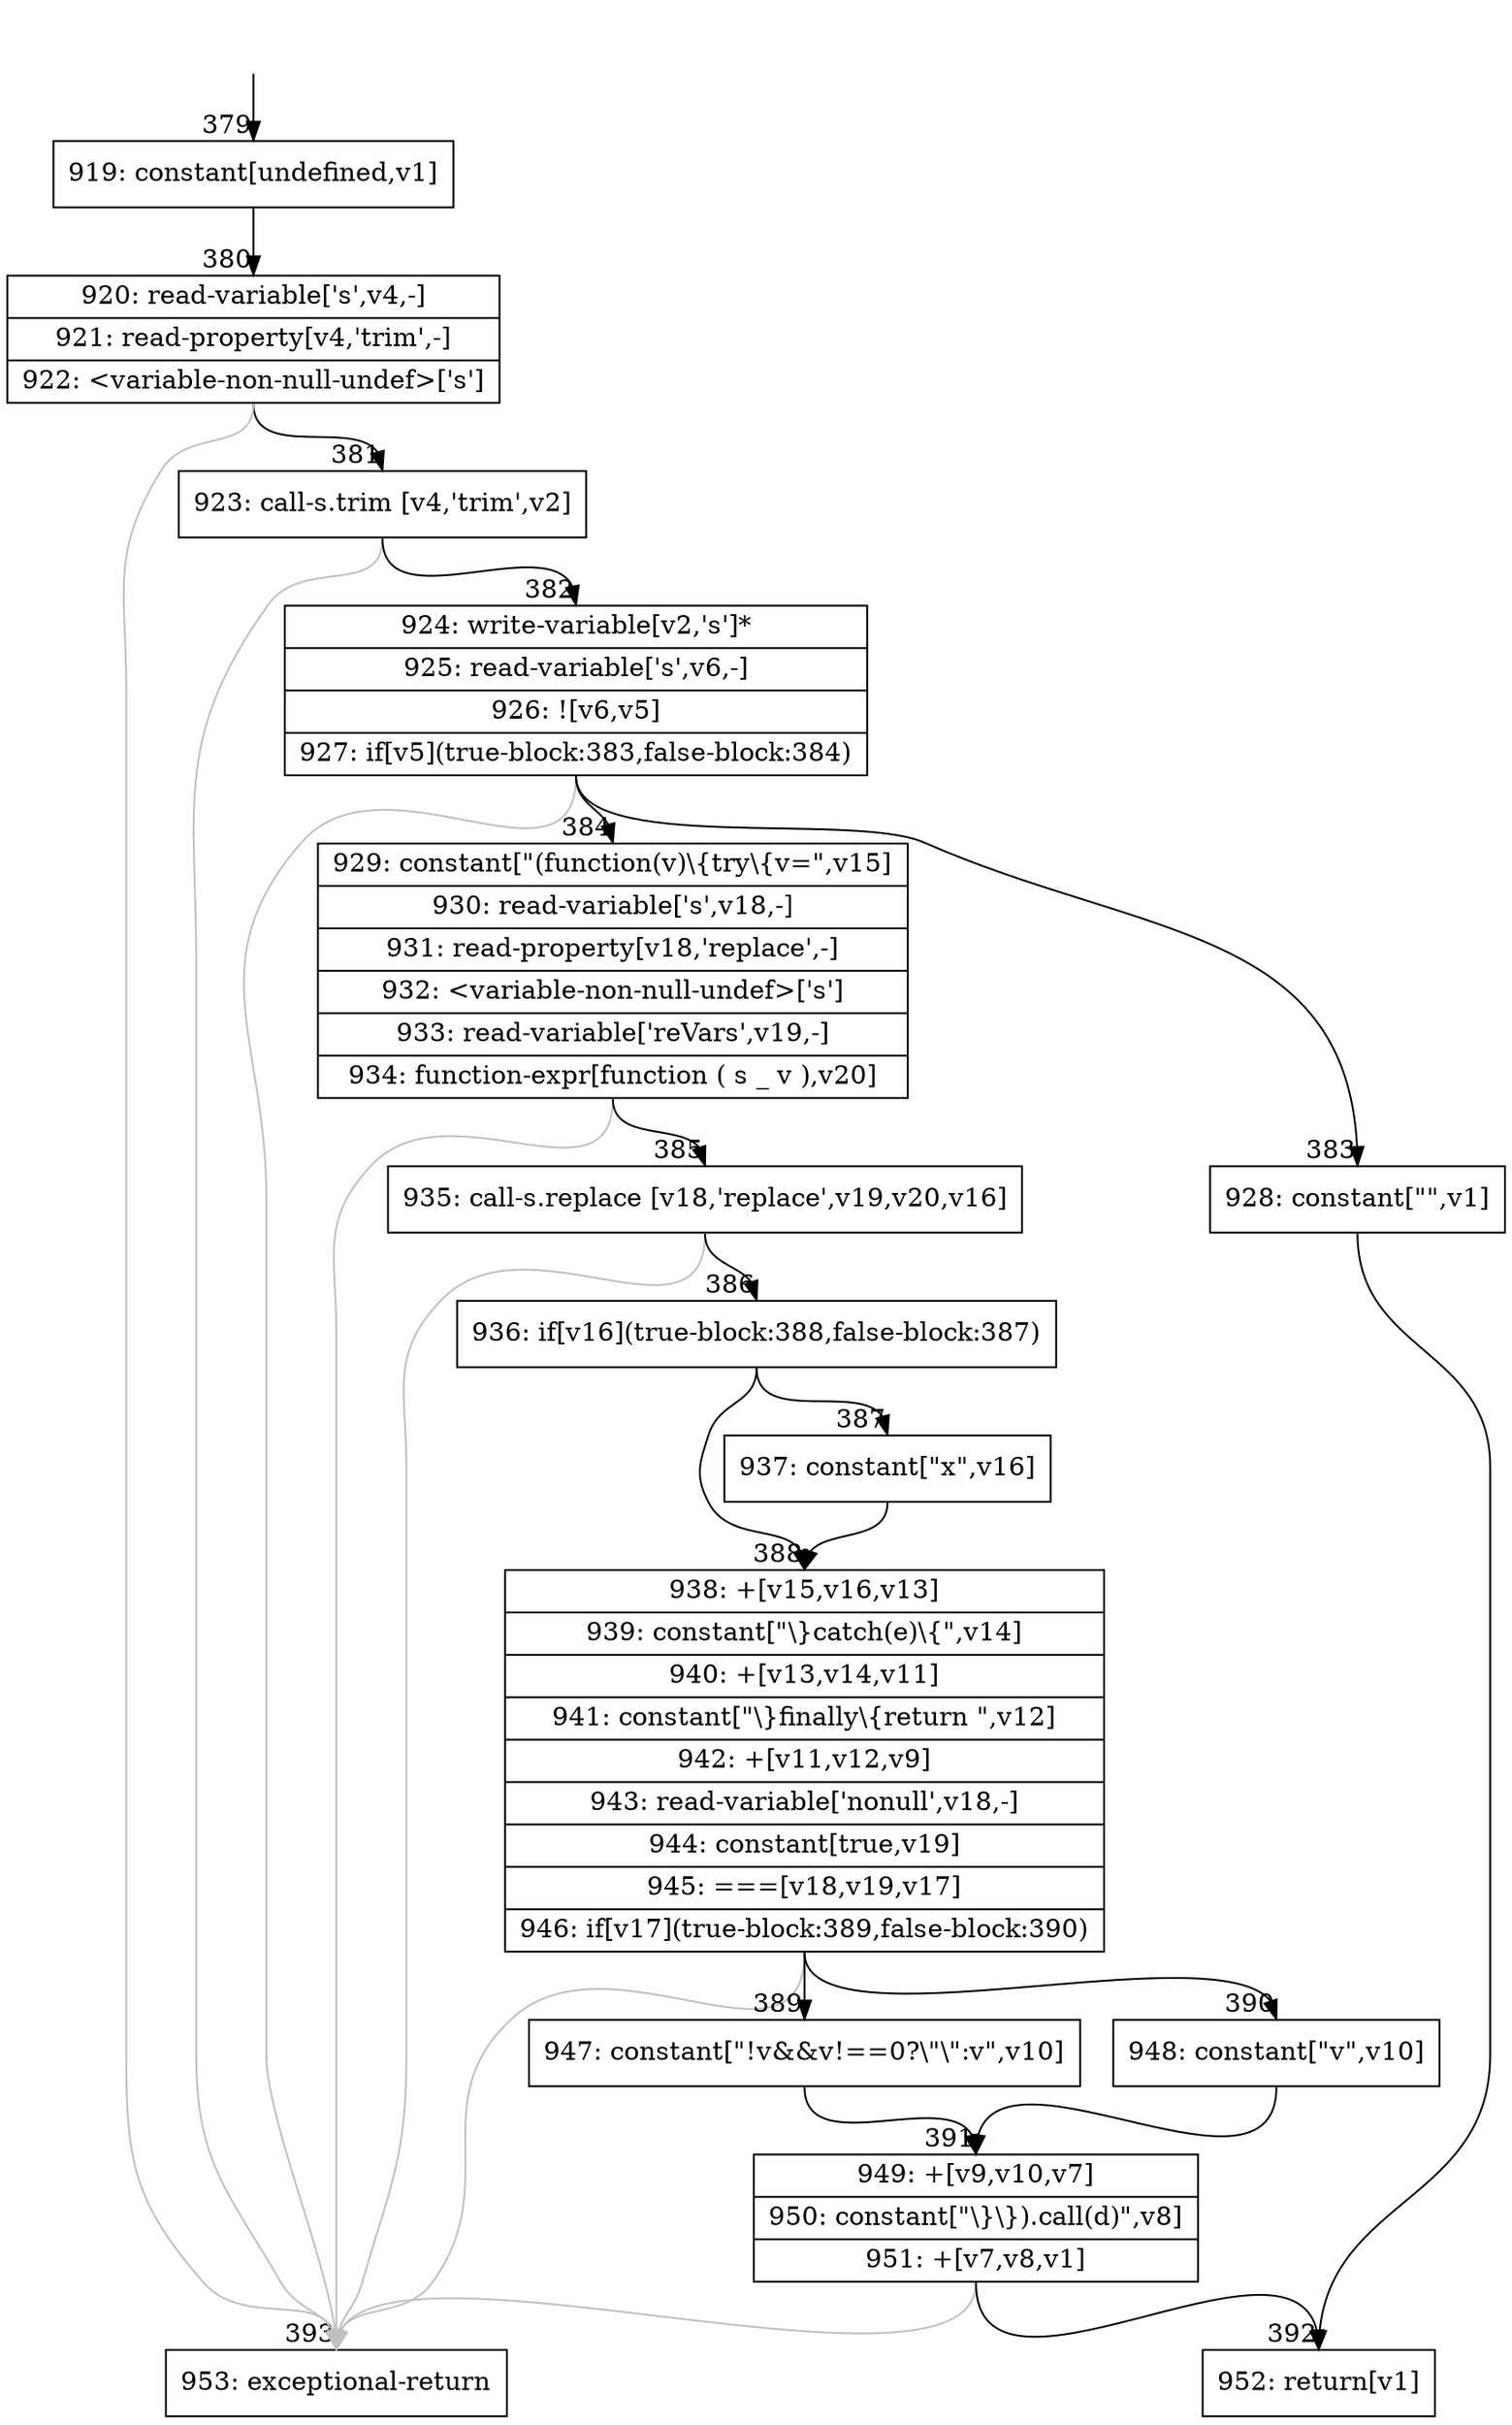 digraph {
rankdir="TD"
BB_entry35[shape=none,label=""];
BB_entry35 -> BB379 [tailport=s, headport=n, headlabel="    379"]
BB379 [shape=record label="{919: constant[undefined,v1]}" ] 
BB379 -> BB380 [tailport=s, headport=n, headlabel="      380"]
BB380 [shape=record label="{920: read-variable['s',v4,-]|921: read-property[v4,'trim',-]|922: \<variable-non-null-undef\>['s']}" ] 
BB380 -> BB381 [tailport=s, headport=n, headlabel="      381"]
BB380 -> BB393 [tailport=s, headport=n, color=gray, headlabel="      393"]
BB381 [shape=record label="{923: call-s.trim [v4,'trim',v2]}" ] 
BB381 -> BB382 [tailport=s, headport=n, headlabel="      382"]
BB381 -> BB393 [tailport=s, headport=n, color=gray]
BB382 [shape=record label="{924: write-variable[v2,'s']*|925: read-variable['s',v6,-]|926: ![v6,v5]|927: if[v5](true-block:383,false-block:384)}" ] 
BB382 -> BB383 [tailport=s, headport=n, headlabel="      383"]
BB382 -> BB384 [tailport=s, headport=n, headlabel="      384"]
BB382 -> BB393 [tailport=s, headport=n, color=gray]
BB383 [shape=record label="{928: constant[\"\",v1]}" ] 
BB383 -> BB392 [tailport=s, headport=n, headlabel="      392"]
BB384 [shape=record label="{929: constant[\"(function(v)\\\{try\\\{v=\",v15]|930: read-variable['s',v18,-]|931: read-property[v18,'replace',-]|932: \<variable-non-null-undef\>['s']|933: read-variable['reVars',v19,-]|934: function-expr[function ( s _ v ),v20]}" ] 
BB384 -> BB385 [tailport=s, headport=n, headlabel="      385"]
BB384 -> BB393 [tailport=s, headport=n, color=gray]
BB385 [shape=record label="{935: call-s.replace [v18,'replace',v19,v20,v16]}" ] 
BB385 -> BB386 [tailport=s, headport=n, headlabel="      386"]
BB385 -> BB393 [tailport=s, headport=n, color=gray]
BB386 [shape=record label="{936: if[v16](true-block:388,false-block:387)}" ] 
BB386 -> BB388 [tailport=s, headport=n, headlabel="      388"]
BB386 -> BB387 [tailport=s, headport=n, headlabel="      387"]
BB387 [shape=record label="{937: constant[\"x\",v16]}" ] 
BB387 -> BB388 [tailport=s, headport=n]
BB388 [shape=record label="{938: +[v15,v16,v13]|939: constant[\"\\\}catch(e)\\\{\",v14]|940: +[v13,v14,v11]|941: constant[\"\\\}finally\\\{return \",v12]|942: +[v11,v12,v9]|943: read-variable['nonull',v18,-]|944: constant[true,v19]|945: ===[v18,v19,v17]|946: if[v17](true-block:389,false-block:390)}" ] 
BB388 -> BB389 [tailport=s, headport=n, headlabel="      389"]
BB388 -> BB390 [tailport=s, headport=n, headlabel="      390"]
BB388 -> BB393 [tailport=s, headport=n, color=gray]
BB389 [shape=record label="{947: constant[\"!v&&v!==0?\\\"\\\":v\",v10]}" ] 
BB389 -> BB391 [tailport=s, headport=n, headlabel="      391"]
BB390 [shape=record label="{948: constant[\"v\",v10]}" ] 
BB390 -> BB391 [tailport=s, headport=n]
BB391 [shape=record label="{949: +[v9,v10,v7]|950: constant[\"\\\}\\\}).call(d)\",v8]|951: +[v7,v8,v1]}" ] 
BB391 -> BB392 [tailport=s, headport=n]
BB391 -> BB393 [tailport=s, headport=n, color=gray]
BB392 [shape=record label="{952: return[v1]}" ] 
BB393 [shape=record label="{953: exceptional-return}" ] 
//#$~ 371
}
